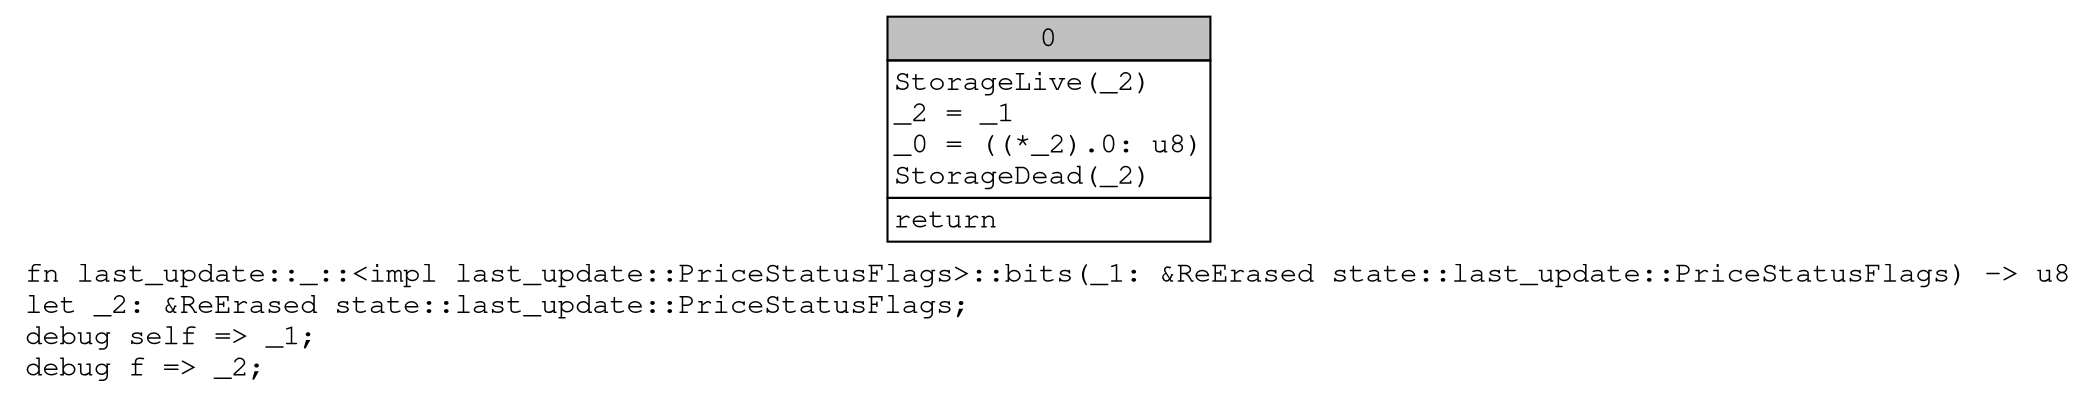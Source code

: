 digraph Mir_0_6672 {
    graph [fontname="Courier, monospace"];
    node [fontname="Courier, monospace"];
    edge [fontname="Courier, monospace"];
    label=<fn last_update::_::&lt;impl last_update::PriceStatusFlags&gt;::bits(_1: &amp;ReErased state::last_update::PriceStatusFlags) -&gt; u8<br align="left"/>let _2: &amp;ReErased state::last_update::PriceStatusFlags;<br align="left"/>debug self =&gt; _1;<br align="left"/>debug f =&gt; _2;<br align="left"/>>;
    bb0__0_6672 [shape="none", label=<<table border="0" cellborder="1" cellspacing="0"><tr><td bgcolor="gray" align="center" colspan="1">0</td></tr><tr><td align="left" balign="left">StorageLive(_2)<br/>_2 = _1<br/>_0 = ((*_2).0: u8)<br/>StorageDead(_2)<br/></td></tr><tr><td align="left">return</td></tr></table>>];
}
